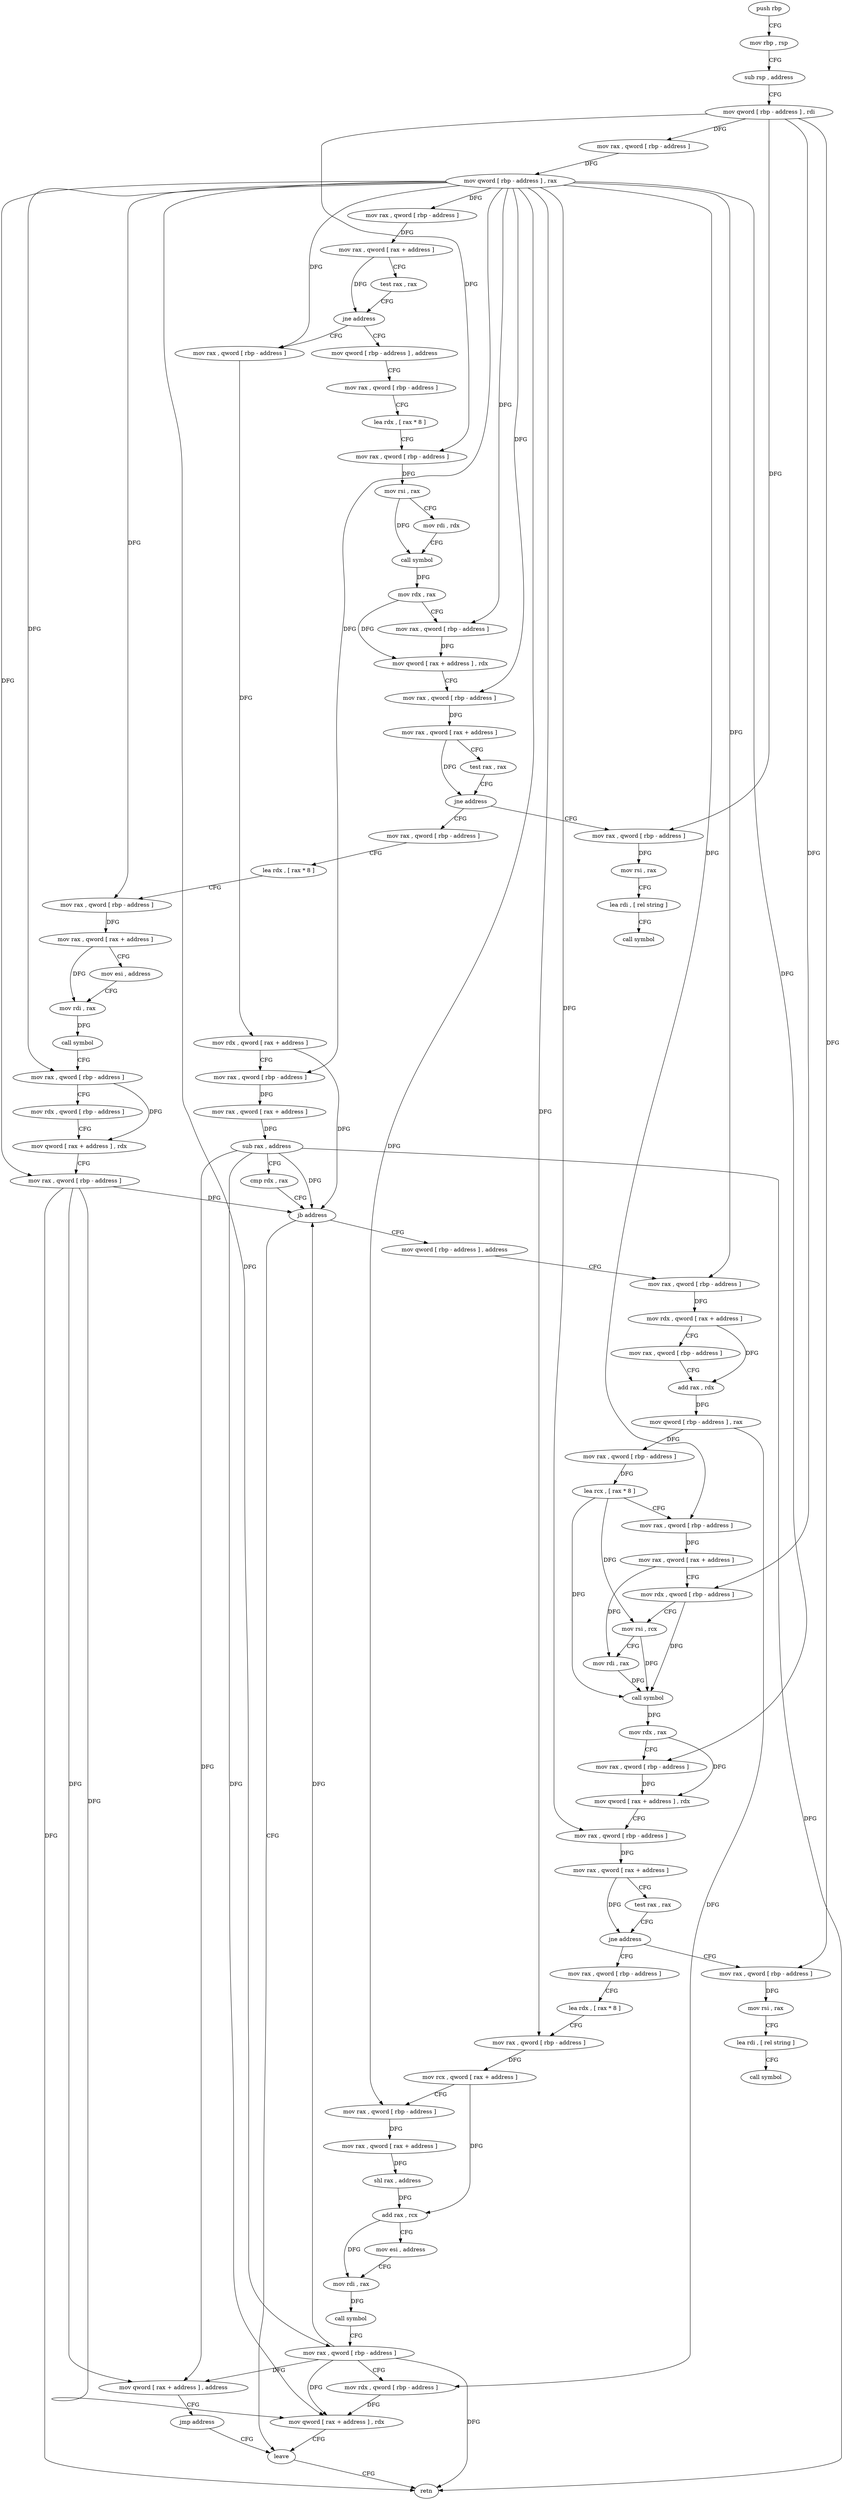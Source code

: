 digraph "func" {
"150961" [label = "push rbp" ]
"150962" [label = "mov rbp , rsp" ]
"150965" [label = "sub rsp , address" ]
"150969" [label = "mov qword [ rbp - address ] , rdi" ]
"150973" [label = "mov rax , qword [ rbp - address ]" ]
"150977" [label = "mov qword [ rbp - address ] , rax" ]
"150981" [label = "mov rax , qword [ rbp - address ]" ]
"150985" [label = "mov rax , qword [ rax + address ]" ]
"150989" [label = "test rax , rax" ]
"150992" [label = "jne address" ]
"151138" [label = "mov rax , qword [ rbp - address ]" ]
"150998" [label = "mov qword [ rbp - address ] , address" ]
"151142" [label = "mov rdx , qword [ rax + address ]" ]
"151146" [label = "mov rax , qword [ rbp - address ]" ]
"151150" [label = "mov rax , qword [ rax + address ]" ]
"151154" [label = "sub rax , address" ]
"151158" [label = "cmp rdx , rax" ]
"151161" [label = "jb address" ]
"151332" [label = "leave" ]
"151167" [label = "mov qword [ rbp - address ] , address" ]
"151006" [label = "mov rax , qword [ rbp - address ]" ]
"151010" [label = "lea rdx , [ rax * 8 ]" ]
"151018" [label = "mov rax , qword [ rbp - address ]" ]
"151022" [label = "mov rsi , rax" ]
"151025" [label = "mov rdi , rdx" ]
"151028" [label = "call symbol" ]
"151033" [label = "mov rdx , rax" ]
"151036" [label = "mov rax , qword [ rbp - address ]" ]
"151040" [label = "mov qword [ rax + address ] , rdx" ]
"151044" [label = "mov rax , qword [ rbp - address ]" ]
"151048" [label = "mov rax , qword [ rax + address ]" ]
"151052" [label = "test rax , rax" ]
"151055" [label = "jne address" ]
"151076" [label = "mov rax , qword [ rbp - address ]" ]
"151057" [label = "mov rax , qword [ rbp - address ]" ]
"151333" [label = "retn" ]
"151175" [label = "mov rax , qword [ rbp - address ]" ]
"151179" [label = "mov rdx , qword [ rax + address ]" ]
"151183" [label = "mov rax , qword [ rbp - address ]" ]
"151187" [label = "add rax , rdx" ]
"151190" [label = "mov qword [ rbp - address ] , rax" ]
"151194" [label = "mov rax , qword [ rbp - address ]" ]
"151198" [label = "lea rcx , [ rax * 8 ]" ]
"151206" [label = "mov rax , qword [ rbp - address ]" ]
"151210" [label = "mov rax , qword [ rax + address ]" ]
"151214" [label = "mov rdx , qword [ rbp - address ]" ]
"151218" [label = "mov rsi , rcx" ]
"151221" [label = "mov rdi , rax" ]
"151224" [label = "call symbol" ]
"151229" [label = "mov rdx , rax" ]
"151232" [label = "mov rax , qword [ rbp - address ]" ]
"151236" [label = "mov qword [ rax + address ] , rdx" ]
"151240" [label = "mov rax , qword [ rbp - address ]" ]
"151244" [label = "mov rax , qword [ rax + address ]" ]
"151248" [label = "test rax , rax" ]
"151251" [label = "jne address" ]
"151272" [label = "mov rax , qword [ rbp - address ]" ]
"151253" [label = "mov rax , qword [ rbp - address ]" ]
"151080" [label = "lea rdx , [ rax * 8 ]" ]
"151088" [label = "mov rax , qword [ rbp - address ]" ]
"151092" [label = "mov rax , qword [ rax + address ]" ]
"151096" [label = "mov esi , address" ]
"151101" [label = "mov rdi , rax" ]
"151104" [label = "call symbol" ]
"151109" [label = "mov rax , qword [ rbp - address ]" ]
"151113" [label = "mov rdx , qword [ rbp - address ]" ]
"151117" [label = "mov qword [ rax + address ] , rdx" ]
"151121" [label = "mov rax , qword [ rbp - address ]" ]
"151125" [label = "mov qword [ rax + address ] , address" ]
"151133" [label = "jmp address" ]
"151061" [label = "mov rsi , rax" ]
"151064" [label = "lea rdi , [ rel string ]" ]
"151071" [label = "call symbol" ]
"151276" [label = "lea rdx , [ rax * 8 ]" ]
"151284" [label = "mov rax , qword [ rbp - address ]" ]
"151288" [label = "mov rcx , qword [ rax + address ]" ]
"151292" [label = "mov rax , qword [ rbp - address ]" ]
"151296" [label = "mov rax , qword [ rax + address ]" ]
"151300" [label = "shl rax , address" ]
"151304" [label = "add rax , rcx" ]
"151307" [label = "mov esi , address" ]
"151312" [label = "mov rdi , rax" ]
"151315" [label = "call symbol" ]
"151320" [label = "mov rax , qword [ rbp - address ]" ]
"151324" [label = "mov rdx , qword [ rbp - address ]" ]
"151328" [label = "mov qword [ rax + address ] , rdx" ]
"151257" [label = "mov rsi , rax" ]
"151260" [label = "lea rdi , [ rel string ]" ]
"151267" [label = "call symbol" ]
"150961" -> "150962" [ label = "CFG" ]
"150962" -> "150965" [ label = "CFG" ]
"150965" -> "150969" [ label = "CFG" ]
"150969" -> "150973" [ label = "DFG" ]
"150969" -> "151018" [ label = "DFG" ]
"150969" -> "151214" [ label = "DFG" ]
"150969" -> "151057" [ label = "DFG" ]
"150969" -> "151253" [ label = "DFG" ]
"150973" -> "150977" [ label = "DFG" ]
"150977" -> "150981" [ label = "DFG" ]
"150977" -> "151138" [ label = "DFG" ]
"150977" -> "151146" [ label = "DFG" ]
"150977" -> "151036" [ label = "DFG" ]
"150977" -> "151044" [ label = "DFG" ]
"150977" -> "151175" [ label = "DFG" ]
"150977" -> "151206" [ label = "DFG" ]
"150977" -> "151232" [ label = "DFG" ]
"150977" -> "151240" [ label = "DFG" ]
"150977" -> "151088" [ label = "DFG" ]
"150977" -> "151109" [ label = "DFG" ]
"150977" -> "151121" [ label = "DFG" ]
"150977" -> "151284" [ label = "DFG" ]
"150977" -> "151292" [ label = "DFG" ]
"150977" -> "151320" [ label = "DFG" ]
"150981" -> "150985" [ label = "DFG" ]
"150985" -> "150989" [ label = "CFG" ]
"150985" -> "150992" [ label = "DFG" ]
"150989" -> "150992" [ label = "CFG" ]
"150992" -> "151138" [ label = "CFG" ]
"150992" -> "150998" [ label = "CFG" ]
"151138" -> "151142" [ label = "DFG" ]
"150998" -> "151006" [ label = "CFG" ]
"151142" -> "151146" [ label = "CFG" ]
"151142" -> "151161" [ label = "DFG" ]
"151146" -> "151150" [ label = "DFG" ]
"151150" -> "151154" [ label = "DFG" ]
"151154" -> "151158" [ label = "CFG" ]
"151154" -> "151161" [ label = "DFG" ]
"151154" -> "151333" [ label = "DFG" ]
"151154" -> "151125" [ label = "DFG" ]
"151154" -> "151328" [ label = "DFG" ]
"151158" -> "151161" [ label = "CFG" ]
"151161" -> "151332" [ label = "CFG" ]
"151161" -> "151167" [ label = "CFG" ]
"151332" -> "151333" [ label = "CFG" ]
"151167" -> "151175" [ label = "CFG" ]
"151006" -> "151010" [ label = "CFG" ]
"151010" -> "151018" [ label = "CFG" ]
"151018" -> "151022" [ label = "DFG" ]
"151022" -> "151025" [ label = "CFG" ]
"151022" -> "151028" [ label = "DFG" ]
"151025" -> "151028" [ label = "CFG" ]
"151028" -> "151033" [ label = "DFG" ]
"151033" -> "151036" [ label = "CFG" ]
"151033" -> "151040" [ label = "DFG" ]
"151036" -> "151040" [ label = "DFG" ]
"151040" -> "151044" [ label = "CFG" ]
"151044" -> "151048" [ label = "DFG" ]
"151048" -> "151052" [ label = "CFG" ]
"151048" -> "151055" [ label = "DFG" ]
"151052" -> "151055" [ label = "CFG" ]
"151055" -> "151076" [ label = "CFG" ]
"151055" -> "151057" [ label = "CFG" ]
"151076" -> "151080" [ label = "CFG" ]
"151057" -> "151061" [ label = "DFG" ]
"151175" -> "151179" [ label = "DFG" ]
"151179" -> "151183" [ label = "CFG" ]
"151179" -> "151187" [ label = "DFG" ]
"151183" -> "151187" [ label = "CFG" ]
"151187" -> "151190" [ label = "DFG" ]
"151190" -> "151194" [ label = "DFG" ]
"151190" -> "151324" [ label = "DFG" ]
"151194" -> "151198" [ label = "DFG" ]
"151198" -> "151206" [ label = "CFG" ]
"151198" -> "151218" [ label = "DFG" ]
"151198" -> "151224" [ label = "DFG" ]
"151206" -> "151210" [ label = "DFG" ]
"151210" -> "151214" [ label = "CFG" ]
"151210" -> "151221" [ label = "DFG" ]
"151214" -> "151218" [ label = "CFG" ]
"151214" -> "151224" [ label = "DFG" ]
"151218" -> "151221" [ label = "CFG" ]
"151218" -> "151224" [ label = "DFG" ]
"151221" -> "151224" [ label = "DFG" ]
"151224" -> "151229" [ label = "DFG" ]
"151229" -> "151232" [ label = "CFG" ]
"151229" -> "151236" [ label = "DFG" ]
"151232" -> "151236" [ label = "DFG" ]
"151236" -> "151240" [ label = "CFG" ]
"151240" -> "151244" [ label = "DFG" ]
"151244" -> "151248" [ label = "CFG" ]
"151244" -> "151251" [ label = "DFG" ]
"151248" -> "151251" [ label = "CFG" ]
"151251" -> "151272" [ label = "CFG" ]
"151251" -> "151253" [ label = "CFG" ]
"151272" -> "151276" [ label = "CFG" ]
"151253" -> "151257" [ label = "DFG" ]
"151080" -> "151088" [ label = "CFG" ]
"151088" -> "151092" [ label = "DFG" ]
"151092" -> "151096" [ label = "CFG" ]
"151092" -> "151101" [ label = "DFG" ]
"151096" -> "151101" [ label = "CFG" ]
"151101" -> "151104" [ label = "DFG" ]
"151104" -> "151109" [ label = "CFG" ]
"151109" -> "151113" [ label = "CFG" ]
"151109" -> "151117" [ label = "DFG" ]
"151113" -> "151117" [ label = "CFG" ]
"151117" -> "151121" [ label = "CFG" ]
"151121" -> "151125" [ label = "DFG" ]
"151121" -> "151161" [ label = "DFG" ]
"151121" -> "151333" [ label = "DFG" ]
"151121" -> "151328" [ label = "DFG" ]
"151125" -> "151133" [ label = "CFG" ]
"151133" -> "151332" [ label = "CFG" ]
"151061" -> "151064" [ label = "CFG" ]
"151064" -> "151071" [ label = "CFG" ]
"151276" -> "151284" [ label = "CFG" ]
"151284" -> "151288" [ label = "DFG" ]
"151288" -> "151292" [ label = "CFG" ]
"151288" -> "151304" [ label = "DFG" ]
"151292" -> "151296" [ label = "DFG" ]
"151296" -> "151300" [ label = "DFG" ]
"151300" -> "151304" [ label = "DFG" ]
"151304" -> "151307" [ label = "CFG" ]
"151304" -> "151312" [ label = "DFG" ]
"151307" -> "151312" [ label = "CFG" ]
"151312" -> "151315" [ label = "DFG" ]
"151315" -> "151320" [ label = "CFG" ]
"151320" -> "151324" [ label = "CFG" ]
"151320" -> "151161" [ label = "DFG" ]
"151320" -> "151125" [ label = "DFG" ]
"151320" -> "151333" [ label = "DFG" ]
"151320" -> "151328" [ label = "DFG" ]
"151324" -> "151328" [ label = "DFG" ]
"151328" -> "151332" [ label = "CFG" ]
"151257" -> "151260" [ label = "CFG" ]
"151260" -> "151267" [ label = "CFG" ]
}
